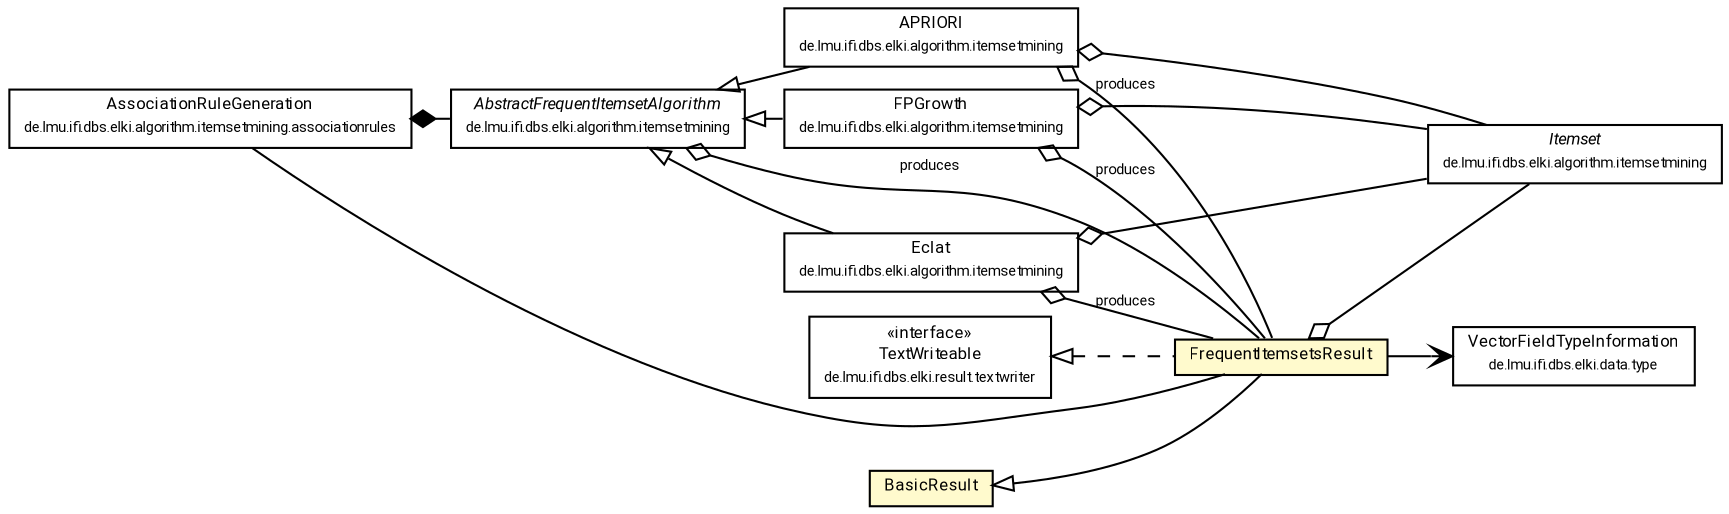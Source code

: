#!/usr/local/bin/dot
#
# Class diagram 
# Generated by UMLGraph version R5_7_2-60-g0e99a6 (http://www.spinellis.gr/umlgraph/)
#

digraph G {
	graph [fontnames="svg"]
	edge [fontname="Roboto",fontsize=7,labelfontname="Roboto",labelfontsize=7,color="black"];
	node [fontname="Roboto",fontcolor="black",fontsize=8,shape=plaintext,margin=0,width=0,height=0];
	nodesep=0.15;
	ranksep=0.25;
	rankdir=LR;
	// de.lmu.ifi.dbs.elki.result.textwriter.TextWriteable
	c4553294 [label=<<table title="de.lmu.ifi.dbs.elki.result.textwriter.TextWriteable" border="0" cellborder="1" cellspacing="0" cellpadding="2" href="textwriter/TextWriteable.html" target="_parent">
		<tr><td><table border="0" cellspacing="0" cellpadding="1">
		<tr><td align="center" balign="center"> &#171;interface&#187; </td></tr>
		<tr><td align="center" balign="center"> <font face="Roboto">TextWriteable</font> </td></tr>
		<tr><td align="center" balign="center"> <font face="Roboto" point-size="7.0">de.lmu.ifi.dbs.elki.result.textwriter</font> </td></tr>
		</table></td></tr>
		</table>>, URL="textwriter/TextWriteable.html"];
	// de.lmu.ifi.dbs.elki.result.BasicResult
	c4553295 [label=<<table title="de.lmu.ifi.dbs.elki.result.BasicResult" border="0" cellborder="1" cellspacing="0" cellpadding="2" bgcolor="LemonChiffon" href="BasicResult.html" target="_parent">
		<tr><td><table border="0" cellspacing="0" cellpadding="1">
		<tr><td align="center" balign="center"> <font face="Roboto">BasicResult</font> </td></tr>
		</table></td></tr>
		</table>>, URL="BasicResult.html"];
	// de.lmu.ifi.dbs.elki.data.type.VectorFieldTypeInformation<V extends de.lmu.ifi.dbs.elki.data.FeatureVector<?>>
	c4553404 [label=<<table title="de.lmu.ifi.dbs.elki.data.type.VectorFieldTypeInformation" border="0" cellborder="1" cellspacing="0" cellpadding="2" href="../data/type/VectorFieldTypeInformation.html" target="_parent">
		<tr><td><table border="0" cellspacing="0" cellpadding="1">
		<tr><td align="center" balign="center"> <font face="Roboto">VectorFieldTypeInformation</font> </td></tr>
		<tr><td align="center" balign="center"> <font face="Roboto" point-size="7.0">de.lmu.ifi.dbs.elki.data.type</font> </td></tr>
		</table></td></tr>
		</table>>, URL="../data/type/VectorFieldTypeInformation.html"];
	// de.lmu.ifi.dbs.elki.result.FrequentItemsetsResult
	c4555044 [label=<<table title="de.lmu.ifi.dbs.elki.result.FrequentItemsetsResult" border="0" cellborder="1" cellspacing="0" cellpadding="2" bgcolor="lemonChiffon" href="FrequentItemsetsResult.html" target="_parent">
		<tr><td><table border="0" cellspacing="0" cellpadding="1">
		<tr><td align="center" balign="center"> <font face="Roboto">FrequentItemsetsResult</font> </td></tr>
		</table></td></tr>
		</table>>, URL="FrequentItemsetsResult.html"];
	// de.lmu.ifi.dbs.elki.algorithm.itemsetmining.APRIORI
	c4555045 [label=<<table title="de.lmu.ifi.dbs.elki.algorithm.itemsetmining.APRIORI" border="0" cellborder="1" cellspacing="0" cellpadding="2" href="../algorithm/itemsetmining/APRIORI.html" target="_parent">
		<tr><td><table border="0" cellspacing="0" cellpadding="1">
		<tr><td align="center" balign="center"> <font face="Roboto">APRIORI</font> </td></tr>
		<tr><td align="center" balign="center"> <font face="Roboto" point-size="7.0">de.lmu.ifi.dbs.elki.algorithm.itemsetmining</font> </td></tr>
		</table></td></tr>
		</table>>, URL="../algorithm/itemsetmining/APRIORI.html"];
	// de.lmu.ifi.dbs.elki.algorithm.itemsetmining.Itemset
	c4555047 [label=<<table title="de.lmu.ifi.dbs.elki.algorithm.itemsetmining.Itemset" border="0" cellborder="1" cellspacing="0" cellpadding="2" href="../algorithm/itemsetmining/Itemset.html" target="_parent">
		<tr><td><table border="0" cellspacing="0" cellpadding="1">
		<tr><td align="center" balign="center"> <font face="Roboto"><i>Itemset</i></font> </td></tr>
		<tr><td align="center" balign="center"> <font face="Roboto" point-size="7.0">de.lmu.ifi.dbs.elki.algorithm.itemsetmining</font> </td></tr>
		</table></td></tr>
		</table>>, URL="../algorithm/itemsetmining/Itemset.html"];
	// de.lmu.ifi.dbs.elki.algorithm.itemsetmining.Eclat
	c4555051 [label=<<table title="de.lmu.ifi.dbs.elki.algorithm.itemsetmining.Eclat" border="0" cellborder="1" cellspacing="0" cellpadding="2" href="../algorithm/itemsetmining/Eclat.html" target="_parent">
		<tr><td><table border="0" cellspacing="0" cellpadding="1">
		<tr><td align="center" balign="center"> <font face="Roboto">Eclat</font> </td></tr>
		<tr><td align="center" balign="center"> <font face="Roboto" point-size="7.0">de.lmu.ifi.dbs.elki.algorithm.itemsetmining</font> </td></tr>
		</table></td></tr>
		</table>>, URL="../algorithm/itemsetmining/Eclat.html"];
	// de.lmu.ifi.dbs.elki.algorithm.itemsetmining.associationrules.AssociationRuleGeneration
	c4555065 [label=<<table title="de.lmu.ifi.dbs.elki.algorithm.itemsetmining.associationrules.AssociationRuleGeneration" border="0" cellborder="1" cellspacing="0" cellpadding="2" href="../algorithm/itemsetmining/associationrules/AssociationRuleGeneration.html" target="_parent">
		<tr><td><table border="0" cellspacing="0" cellpadding="1">
		<tr><td align="center" balign="center"> <font face="Roboto">AssociationRuleGeneration</font> </td></tr>
		<tr><td align="center" balign="center"> <font face="Roboto" point-size="7.0">de.lmu.ifi.dbs.elki.algorithm.itemsetmining.associationrules</font> </td></tr>
		</table></td></tr>
		</table>>, URL="../algorithm/itemsetmining/associationrules/AssociationRuleGeneration.html"];
	// de.lmu.ifi.dbs.elki.algorithm.itemsetmining.FPGrowth
	c4555071 [label=<<table title="de.lmu.ifi.dbs.elki.algorithm.itemsetmining.FPGrowth" border="0" cellborder="1" cellspacing="0" cellpadding="2" href="../algorithm/itemsetmining/FPGrowth.html" target="_parent">
		<tr><td><table border="0" cellspacing="0" cellpadding="1">
		<tr><td align="center" balign="center"> <font face="Roboto">FPGrowth</font> </td></tr>
		<tr><td align="center" balign="center"> <font face="Roboto" point-size="7.0">de.lmu.ifi.dbs.elki.algorithm.itemsetmining</font> </td></tr>
		</table></td></tr>
		</table>>, URL="../algorithm/itemsetmining/FPGrowth.html"];
	// de.lmu.ifi.dbs.elki.algorithm.itemsetmining.AbstractFrequentItemsetAlgorithm
	c4555078 [label=<<table title="de.lmu.ifi.dbs.elki.algorithm.itemsetmining.AbstractFrequentItemsetAlgorithm" border="0" cellborder="1" cellspacing="0" cellpadding="2" href="../algorithm/itemsetmining/AbstractFrequentItemsetAlgorithm.html" target="_parent">
		<tr><td><table border="0" cellspacing="0" cellpadding="1">
		<tr><td align="center" balign="center"> <font face="Roboto"><i>AbstractFrequentItemsetAlgorithm</i></font> </td></tr>
		<tr><td align="center" balign="center"> <font face="Roboto" point-size="7.0">de.lmu.ifi.dbs.elki.algorithm.itemsetmining</font> </td></tr>
		</table></td></tr>
		</table>>, URL="../algorithm/itemsetmining/AbstractFrequentItemsetAlgorithm.html"];
	// de.lmu.ifi.dbs.elki.result.FrequentItemsetsResult extends de.lmu.ifi.dbs.elki.result.BasicResult
	c4553295 -> c4555044 [arrowtail=empty,dir=back,weight=10];
	// de.lmu.ifi.dbs.elki.result.FrequentItemsetsResult implements de.lmu.ifi.dbs.elki.result.textwriter.TextWriteable
	c4553294 -> c4555044 [arrowtail=empty,style=dashed,dir=back,weight=9];
	// de.lmu.ifi.dbs.elki.result.FrequentItemsetsResult has de.lmu.ifi.dbs.elki.algorithm.itemsetmining.Itemset
	c4555044 -> c4555047 [arrowhead=none,arrowtail=ediamond,dir=back,weight=4];
	// de.lmu.ifi.dbs.elki.algorithm.itemsetmining.APRIORI extends de.lmu.ifi.dbs.elki.algorithm.itemsetmining.AbstractFrequentItemsetAlgorithm
	c4555078 -> c4555045 [arrowtail=empty,dir=back,weight=10];
	// de.lmu.ifi.dbs.elki.algorithm.itemsetmining.APRIORI has de.lmu.ifi.dbs.elki.algorithm.itemsetmining.Itemset
	c4555045 -> c4555047 [arrowhead=none,arrowtail=ediamond,dir=back,weight=4];
	// de.lmu.ifi.dbs.elki.algorithm.itemsetmining.APRIORI has de.lmu.ifi.dbs.elki.result.FrequentItemsetsResult
	c4555045 -> c4555044 [arrowhead=none,arrowtail=ediamond,dir=back,weight=4,label="produces"];
	// de.lmu.ifi.dbs.elki.algorithm.itemsetmining.Eclat extends de.lmu.ifi.dbs.elki.algorithm.itemsetmining.AbstractFrequentItemsetAlgorithm
	c4555078 -> c4555051 [arrowtail=empty,dir=back,weight=10];
	// de.lmu.ifi.dbs.elki.algorithm.itemsetmining.Eclat has de.lmu.ifi.dbs.elki.algorithm.itemsetmining.Itemset
	c4555051 -> c4555047 [arrowhead=none,arrowtail=ediamond,dir=back,weight=4];
	// de.lmu.ifi.dbs.elki.algorithm.itemsetmining.Eclat has de.lmu.ifi.dbs.elki.result.FrequentItemsetsResult
	c4555051 -> c4555044 [arrowhead=none,arrowtail=ediamond,dir=back,weight=4,label="produces"];
	// de.lmu.ifi.dbs.elki.algorithm.itemsetmining.associationrules.AssociationRuleGeneration composed de.lmu.ifi.dbs.elki.algorithm.itemsetmining.AbstractFrequentItemsetAlgorithm
	c4555065 -> c4555078 [arrowhead=none,arrowtail=diamond,dir=back,weight=6];
	// de.lmu.ifi.dbs.elki.algorithm.itemsetmining.associationrules.AssociationRuleGeneration assoc de.lmu.ifi.dbs.elki.result.FrequentItemsetsResult
	c4555065 -> c4555044 [arrowhead=none,weight=2];
	// de.lmu.ifi.dbs.elki.algorithm.itemsetmining.FPGrowth extends de.lmu.ifi.dbs.elki.algorithm.itemsetmining.AbstractFrequentItemsetAlgorithm
	c4555078 -> c4555071 [arrowtail=empty,dir=back,weight=10];
	// de.lmu.ifi.dbs.elki.algorithm.itemsetmining.FPGrowth has de.lmu.ifi.dbs.elki.algorithm.itemsetmining.Itemset
	c4555071 -> c4555047 [arrowhead=none,arrowtail=ediamond,dir=back,weight=4];
	// de.lmu.ifi.dbs.elki.algorithm.itemsetmining.FPGrowth has de.lmu.ifi.dbs.elki.result.FrequentItemsetsResult
	c4555071 -> c4555044 [arrowhead=none,arrowtail=ediamond,dir=back,weight=4,label="produces"];
	// de.lmu.ifi.dbs.elki.algorithm.itemsetmining.AbstractFrequentItemsetAlgorithm has de.lmu.ifi.dbs.elki.result.FrequentItemsetsResult
	c4555078 -> c4555044 [arrowhead=none,arrowtail=ediamond,dir=back,weight=4,label="produces"];
	// de.lmu.ifi.dbs.elki.result.FrequentItemsetsResult navassoc de.lmu.ifi.dbs.elki.data.type.VectorFieldTypeInformation<V extends de.lmu.ifi.dbs.elki.data.FeatureVector<?>>
	c4555044 -> c4553404 [arrowhead=open,weight=1];
}

